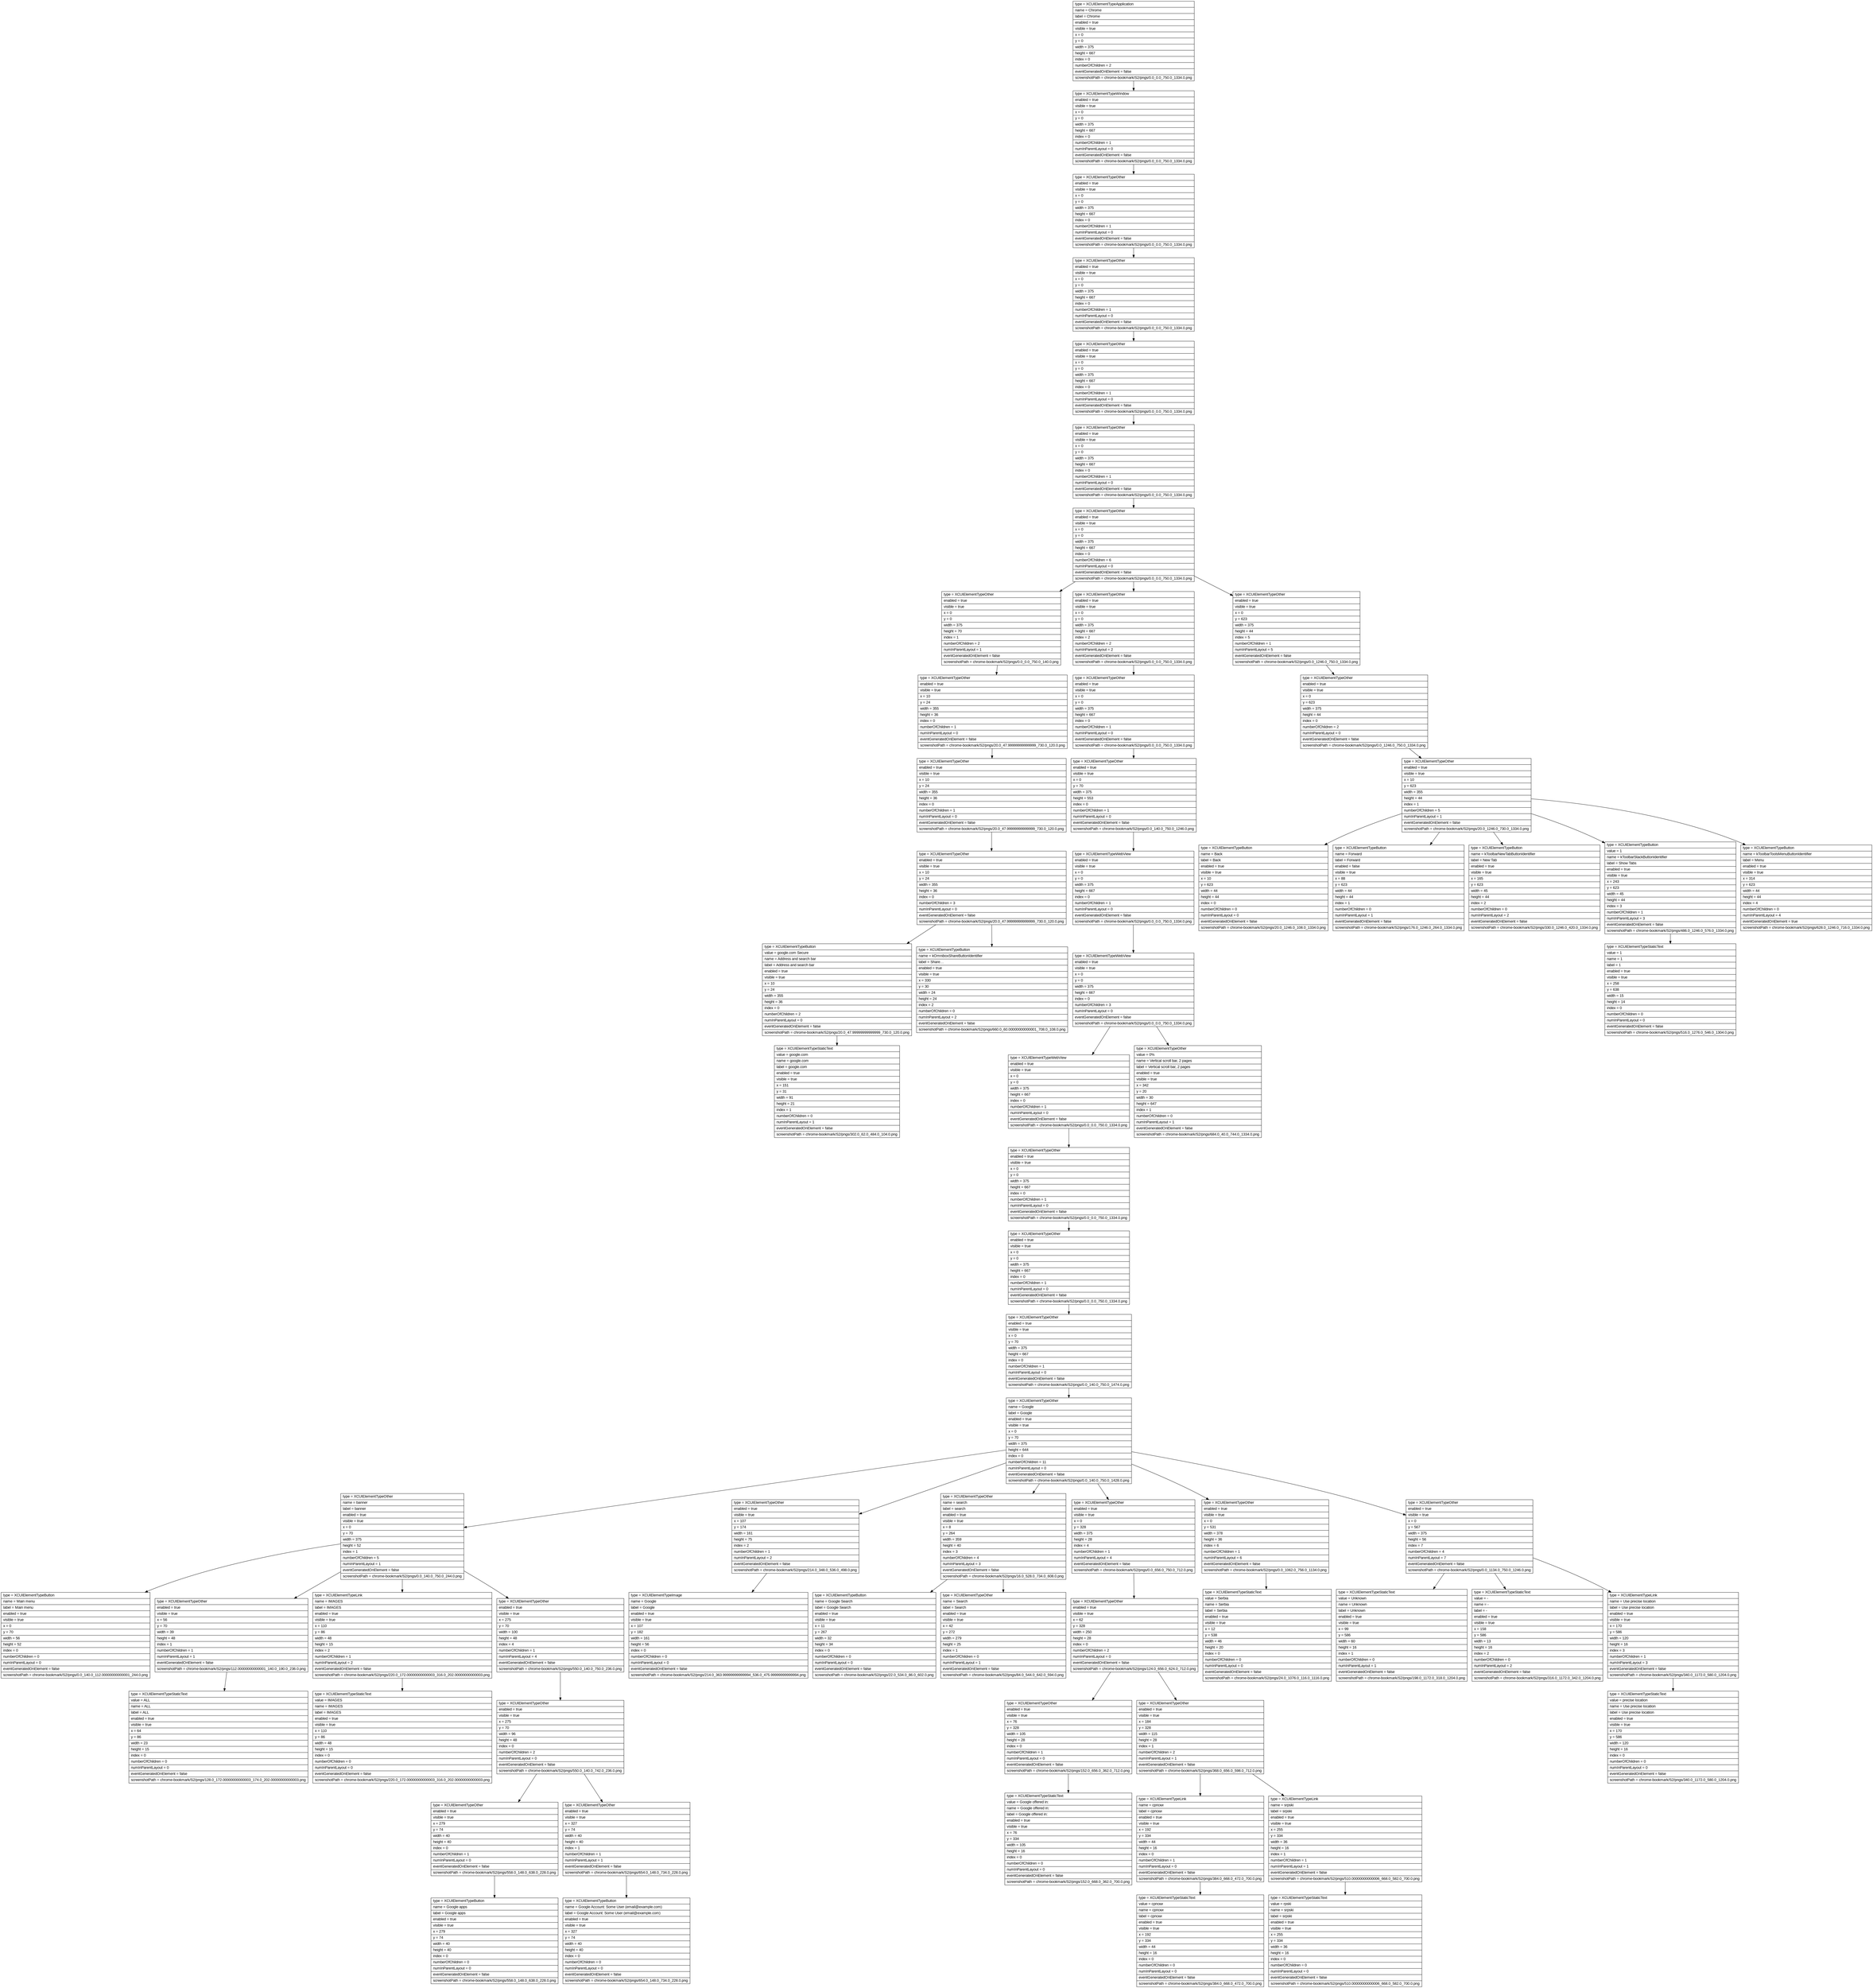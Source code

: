 digraph Layout {

	node [shape=record fontname=Arial];

	0	[label="{type = XCUIElementTypeApplication\l|name = Chrome\l|label = Chrome\l|enabled = true\l|visible = true\l|x = 0\l|y = 0\l|width = 375\l|height = 667\l|index = 0\l|numberOfChildren = 2\l|eventGeneratedOnElement = false \l|screenshotPath = chrome-bookmark/S2/pngs/0.0_0.0_750.0_1334.0.png\l}"]
	1	[label="{type = XCUIElementTypeWindow\l|enabled = true\l|visible = true\l|x = 0\l|y = 0\l|width = 375\l|height = 667\l|index = 0\l|numberOfChildren = 1\l|numInParentLayout = 0\l|eventGeneratedOnElement = false \l|screenshotPath = chrome-bookmark/S2/pngs/0.0_0.0_750.0_1334.0.png\l}"]
	2	[label="{type = XCUIElementTypeOther\l|enabled = true\l|visible = true\l|x = 0\l|y = 0\l|width = 375\l|height = 667\l|index = 0\l|numberOfChildren = 1\l|numInParentLayout = 0\l|eventGeneratedOnElement = false \l|screenshotPath = chrome-bookmark/S2/pngs/0.0_0.0_750.0_1334.0.png\l}"]
	3	[label="{type = XCUIElementTypeOther\l|enabled = true\l|visible = true\l|x = 0\l|y = 0\l|width = 375\l|height = 667\l|index = 0\l|numberOfChildren = 1\l|numInParentLayout = 0\l|eventGeneratedOnElement = false \l|screenshotPath = chrome-bookmark/S2/pngs/0.0_0.0_750.0_1334.0.png\l}"]
	4	[label="{type = XCUIElementTypeOther\l|enabled = true\l|visible = true\l|x = 0\l|y = 0\l|width = 375\l|height = 667\l|index = 0\l|numberOfChildren = 1\l|numInParentLayout = 0\l|eventGeneratedOnElement = false \l|screenshotPath = chrome-bookmark/S2/pngs/0.0_0.0_750.0_1334.0.png\l}"]
	5	[label="{type = XCUIElementTypeOther\l|enabled = true\l|visible = true\l|x = 0\l|y = 0\l|width = 375\l|height = 667\l|index = 0\l|numberOfChildren = 1\l|numInParentLayout = 0\l|eventGeneratedOnElement = false \l|screenshotPath = chrome-bookmark/S2/pngs/0.0_0.0_750.0_1334.0.png\l}"]
	6	[label="{type = XCUIElementTypeOther\l|enabled = true\l|visible = true\l|x = 0\l|y = 0\l|width = 375\l|height = 667\l|index = 0\l|numberOfChildren = 6\l|numInParentLayout = 0\l|eventGeneratedOnElement = false \l|screenshotPath = chrome-bookmark/S2/pngs/0.0_0.0_750.0_1334.0.png\l}"]
	7	[label="{type = XCUIElementTypeOther\l|enabled = true\l|visible = true\l|x = 0\l|y = 0\l|width = 375\l|height = 70\l|index = 1\l|numberOfChildren = 2\l|numInParentLayout = 1\l|eventGeneratedOnElement = false \l|screenshotPath = chrome-bookmark/S2/pngs/0.0_0.0_750.0_140.0.png\l}"]
	8	[label="{type = XCUIElementTypeOther\l|enabled = true\l|visible = true\l|x = 0\l|y = 0\l|width = 375\l|height = 667\l|index = 2\l|numberOfChildren = 2\l|numInParentLayout = 2\l|eventGeneratedOnElement = false \l|screenshotPath = chrome-bookmark/S2/pngs/0.0_0.0_750.0_1334.0.png\l}"]
	9	[label="{type = XCUIElementTypeOther\l|enabled = true\l|visible = true\l|x = 0\l|y = 623\l|width = 375\l|height = 44\l|index = 5\l|numberOfChildren = 1\l|numInParentLayout = 5\l|eventGeneratedOnElement = false \l|screenshotPath = chrome-bookmark/S2/pngs/0.0_1246.0_750.0_1334.0.png\l}"]
	10	[label="{type = XCUIElementTypeOther\l|enabled = true\l|visible = true\l|x = 10\l|y = 24\l|width = 355\l|height = 36\l|index = 0\l|numberOfChildren = 1\l|numInParentLayout = 0\l|eventGeneratedOnElement = false \l|screenshotPath = chrome-bookmark/S2/pngs/20.0_47.99999999999999_730.0_120.0.png\l}"]
	11	[label="{type = XCUIElementTypeOther\l|enabled = true\l|visible = true\l|x = 0\l|y = 0\l|width = 375\l|height = 667\l|index = 0\l|numberOfChildren = 1\l|numInParentLayout = 0\l|eventGeneratedOnElement = false \l|screenshotPath = chrome-bookmark/S2/pngs/0.0_0.0_750.0_1334.0.png\l}"]
	12	[label="{type = XCUIElementTypeOther\l|enabled = true\l|visible = true\l|x = 0\l|y = 623\l|width = 375\l|height = 44\l|index = 0\l|numberOfChildren = 2\l|numInParentLayout = 0\l|eventGeneratedOnElement = false \l|screenshotPath = chrome-bookmark/S2/pngs/0.0_1246.0_750.0_1334.0.png\l}"]
	13	[label="{type = XCUIElementTypeOther\l|enabled = true\l|visible = true\l|x = 10\l|y = 24\l|width = 355\l|height = 36\l|index = 0\l|numberOfChildren = 1\l|numInParentLayout = 0\l|eventGeneratedOnElement = false \l|screenshotPath = chrome-bookmark/S2/pngs/20.0_47.99999999999999_730.0_120.0.png\l}"]
	14	[label="{type = XCUIElementTypeOther\l|enabled = true\l|visible = true\l|x = 0\l|y = 70\l|width = 375\l|height = 553\l|index = 0\l|numberOfChildren = 1\l|numInParentLayout = 0\l|eventGeneratedOnElement = false \l|screenshotPath = chrome-bookmark/S2/pngs/0.0_140.0_750.0_1246.0.png\l}"]
	15	[label="{type = XCUIElementTypeOther\l|enabled = true\l|visible = true\l|x = 10\l|y = 623\l|width = 355\l|height = 44\l|index = 1\l|numberOfChildren = 5\l|numInParentLayout = 1\l|eventGeneratedOnElement = false \l|screenshotPath = chrome-bookmark/S2/pngs/20.0_1246.0_730.0_1334.0.png\l}"]
	16	[label="{type = XCUIElementTypeOther\l|enabled = true\l|visible = true\l|x = 10\l|y = 24\l|width = 355\l|height = 36\l|index = 0\l|numberOfChildren = 3\l|numInParentLayout = 0\l|eventGeneratedOnElement = false \l|screenshotPath = chrome-bookmark/S2/pngs/20.0_47.99999999999999_730.0_120.0.png\l}"]
	17	[label="{type = XCUIElementTypeWebView\l|enabled = true\l|visible = true\l|x = 0\l|y = 0\l|width = 375\l|height = 667\l|index = 0\l|numberOfChildren = 1\l|numInParentLayout = 0\l|eventGeneratedOnElement = false \l|screenshotPath = chrome-bookmark/S2/pngs/0.0_0.0_750.0_1334.0.png\l}"]
	18	[label="{type = XCUIElementTypeButton\l|name = Back\l|label = Back\l|enabled = true\l|visible = true\l|x = 10\l|y = 623\l|width = 44\l|height = 44\l|index = 0\l|numberOfChildren = 0\l|numInParentLayout = 0\l|eventGeneratedOnElement = false \l|screenshotPath = chrome-bookmark/S2/pngs/20.0_1246.0_108.0_1334.0.png\l}"]
	19	[label="{type = XCUIElementTypeButton\l|name = Forward\l|label = Forward\l|enabled = false\l|visible = true\l|x = 88\l|y = 623\l|width = 44\l|height = 44\l|index = 1\l|numberOfChildren = 0\l|numInParentLayout = 1\l|eventGeneratedOnElement = false \l|screenshotPath = chrome-bookmark/S2/pngs/176.0_1246.0_264.0_1334.0.png\l}"]
	20	[label="{type = XCUIElementTypeButton\l|name = kToolbarNewTabButtonIdentifier\l|label = New Tab\l|enabled = true\l|visible = true\l|x = 165\l|y = 623\l|width = 45\l|height = 44\l|index = 2\l|numberOfChildren = 0\l|numInParentLayout = 2\l|eventGeneratedOnElement = false \l|screenshotPath = chrome-bookmark/S2/pngs/330.0_1246.0_420.0_1334.0.png\l}"]
	21	[label="{type = XCUIElementTypeButton\l|value = 1\l|name = kToolbarStackButtonIdentifier\l|label = Show Tabs\l|enabled = true\l|visible = true\l|x = 243\l|y = 623\l|width = 45\l|height = 44\l|index = 3\l|numberOfChildren = 1\l|numInParentLayout = 3\l|eventGeneratedOnElement = false \l|screenshotPath = chrome-bookmark/S2/pngs/486.0_1246.0_576.0_1334.0.png\l}"]
	22	[label="{type = XCUIElementTypeButton\l|name = kToolbarToolsMenuButtonIdentifier\l|label = Menu\l|enabled = true\l|visible = true\l|x = 314\l|y = 623\l|width = 44\l|height = 44\l|index = 4\l|numberOfChildren = 0\l|numInParentLayout = 4\l|eventGeneratedOnElement = true \l|screenshotPath = chrome-bookmark/S2/pngs/628.0_1246.0_716.0_1334.0.png\l}"]
	23	[label="{type = XCUIElementTypeButton\l|value = google.com Secure\l|name = Address and search bar\l|label = Address and search bar\l|enabled = true\l|visible = true\l|x = 10\l|y = 24\l|width = 355\l|height = 36\l|index = 0\l|numberOfChildren = 2\l|numInParentLayout = 0\l|eventGeneratedOnElement = false \l|screenshotPath = chrome-bookmark/S2/pngs/20.0_47.99999999999999_730.0_120.0.png\l}"]
	24	[label="{type = XCUIElementTypeButton\l|name = kOmniboxShareButtonIdentifier\l|label = Share…\l|enabled = true\l|visible = true\l|x = 330\l|y = 30\l|width = 24\l|height = 24\l|index = 2\l|numberOfChildren = 0\l|numInParentLayout = 2\l|eventGeneratedOnElement = false \l|screenshotPath = chrome-bookmark/S2/pngs/660.0_60.00000000000001_708.0_108.0.png\l}"]
	25	[label="{type = XCUIElementTypeWebView\l|enabled = true\l|visible = true\l|x = 0\l|y = 0\l|width = 375\l|height = 667\l|index = 0\l|numberOfChildren = 3\l|numInParentLayout = 0\l|eventGeneratedOnElement = false \l|screenshotPath = chrome-bookmark/S2/pngs/0.0_0.0_750.0_1334.0.png\l}"]
	26	[label="{type = XCUIElementTypeStaticText\l|value = 1\l|name = 1\l|label = 1\l|enabled = true\l|visible = true\l|x = 258\l|y = 638\l|width = 15\l|height = 14\l|index = 0\l|numberOfChildren = 0\l|numInParentLayout = 0\l|eventGeneratedOnElement = false \l|screenshotPath = chrome-bookmark/S2/pngs/516.0_1276.0_546.0_1304.0.png\l}"]
	27	[label="{type = XCUIElementTypeStaticText\l|value = google.com\l|name = google.com\l|label = google.com\l|enabled = true\l|visible = true\l|x = 151\l|y = 31\l|width = 91\l|height = 21\l|index = 1\l|numberOfChildren = 0\l|numInParentLayout = 1\l|eventGeneratedOnElement = false \l|screenshotPath = chrome-bookmark/S2/pngs/302.0_62.0_484.0_104.0.png\l}"]
	28	[label="{type = XCUIElementTypeWebView\l|enabled = true\l|visible = true\l|x = 0\l|y = 0\l|width = 375\l|height = 667\l|index = 0\l|numberOfChildren = 1\l|numInParentLayout = 0\l|eventGeneratedOnElement = false \l|screenshotPath = chrome-bookmark/S2/pngs/0.0_0.0_750.0_1334.0.png\l}"]
	29	[label="{type = XCUIElementTypeOther\l|value = 0%\l|name = Vertical scroll bar, 2 pages\l|label = Vertical scroll bar, 2 pages\l|enabled = true\l|visible = true\l|x = 342\l|y = 20\l|width = 30\l|height = 647\l|index = 1\l|numberOfChildren = 0\l|numInParentLayout = 1\l|eventGeneratedOnElement = false \l|screenshotPath = chrome-bookmark/S2/pngs/684.0_40.0_744.0_1334.0.png\l}"]
	30	[label="{type = XCUIElementTypeOther\l|enabled = true\l|visible = true\l|x = 0\l|y = 0\l|width = 375\l|height = 667\l|index = 0\l|numberOfChildren = 1\l|numInParentLayout = 0\l|eventGeneratedOnElement = false \l|screenshotPath = chrome-bookmark/S2/pngs/0.0_0.0_750.0_1334.0.png\l}"]
	31	[label="{type = XCUIElementTypeOther\l|enabled = true\l|visible = true\l|x = 0\l|y = 0\l|width = 375\l|height = 667\l|index = 0\l|numberOfChildren = 1\l|numInParentLayout = 0\l|eventGeneratedOnElement = false \l|screenshotPath = chrome-bookmark/S2/pngs/0.0_0.0_750.0_1334.0.png\l}"]
	32	[label="{type = XCUIElementTypeOther\l|enabled = true\l|visible = true\l|x = 0\l|y = 70\l|width = 375\l|height = 667\l|index = 0\l|numberOfChildren = 1\l|numInParentLayout = 0\l|eventGeneratedOnElement = false \l|screenshotPath = chrome-bookmark/S2/pngs/0.0_140.0_750.0_1474.0.png\l}"]
	33	[label="{type = XCUIElementTypeOther\l|name = Google\l|label = Google\l|enabled = true\l|visible = true\l|x = 0\l|y = 70\l|width = 375\l|height = 644\l|index = 0\l|numberOfChildren = 11\l|numInParentLayout = 0\l|eventGeneratedOnElement = false \l|screenshotPath = chrome-bookmark/S2/pngs/0.0_140.0_750.0_1428.0.png\l}"]
	34	[label="{type = XCUIElementTypeOther\l|name = banner\l|label = banner\l|enabled = true\l|visible = true\l|x = 0\l|y = 70\l|width = 375\l|height = 52\l|index = 1\l|numberOfChildren = 5\l|numInParentLayout = 1\l|eventGeneratedOnElement = false \l|screenshotPath = chrome-bookmark/S2/pngs/0.0_140.0_750.0_244.0.png\l}"]
	35	[label="{type = XCUIElementTypeOther\l|enabled = true\l|visible = true\l|x = 107\l|y = 174\l|width = 161\l|height = 75\l|index = 2\l|numberOfChildren = 1\l|numInParentLayout = 2\l|eventGeneratedOnElement = false \l|screenshotPath = chrome-bookmark/S2/pngs/214.0_348.0_536.0_498.0.png\l}"]
	36	[label="{type = XCUIElementTypeOther\l|name = search\l|label = search\l|enabled = true\l|visible = true\l|x = 8\l|y = 264\l|width = 359\l|height = 40\l|index = 3\l|numberOfChildren = 4\l|numInParentLayout = 3\l|eventGeneratedOnElement = false \l|screenshotPath = chrome-bookmark/S2/pngs/16.0_528.0_734.0_608.0.png\l}"]
	37	[label="{type = XCUIElementTypeOther\l|enabled = true\l|visible = true\l|x = 0\l|y = 328\l|width = 375\l|height = 28\l|index = 4\l|numberOfChildren = 1\l|numInParentLayout = 4\l|eventGeneratedOnElement = false \l|screenshotPath = chrome-bookmark/S2/pngs/0.0_656.0_750.0_712.0.png\l}"]
	38	[label="{type = XCUIElementTypeOther\l|enabled = true\l|visible = true\l|x = 0\l|y = 531\l|width = 378\l|height = 36\l|index = 6\l|numberOfChildren = 1\l|numInParentLayout = 6\l|eventGeneratedOnElement = false \l|screenshotPath = chrome-bookmark/S2/pngs/0.0_1062.0_756.0_1134.0.png\l}"]
	39	[label="{type = XCUIElementTypeOther\l|enabled = true\l|visible = true\l|x = 0\l|y = 567\l|width = 375\l|height = 56\l|index = 7\l|numberOfChildren = 4\l|numInParentLayout = 7\l|eventGeneratedOnElement = false \l|screenshotPath = chrome-bookmark/S2/pngs/0.0_1134.0_750.0_1246.0.png\l}"]
	40	[label="{type = XCUIElementTypeButton\l|name = Main menu\l|label = Main menu\l|enabled = true\l|visible = true\l|x = 0\l|y = 70\l|width = 56\l|height = 52\l|index = 0\l|numberOfChildren = 0\l|numInParentLayout = 0\l|eventGeneratedOnElement = false \l|screenshotPath = chrome-bookmark/S2/pngs/0.0_140.0_112.00000000000001_244.0.png\l}"]
	41	[label="{type = XCUIElementTypeOther\l|enabled = true\l|visible = true\l|x = 56\l|y = 70\l|width = 39\l|height = 48\l|index = 1\l|numberOfChildren = 1\l|numInParentLayout = 1\l|eventGeneratedOnElement = false \l|screenshotPath = chrome-bookmark/S2/pngs/112.00000000000001_140.0_190.0_236.0.png\l}"]
	42	[label="{type = XCUIElementTypeLink\l|name = IMAGES\l|label = IMAGES\l|enabled = true\l|visible = true\l|x = 110\l|y = 86\l|width = 48\l|height = 15\l|index = 2\l|numberOfChildren = 1\l|numInParentLayout = 2\l|eventGeneratedOnElement = false \l|screenshotPath = chrome-bookmark/S2/pngs/220.0_172.00000000000003_316.0_202.00000000000003.png\l}"]
	43	[label="{type = XCUIElementTypeOther\l|enabled = true\l|visible = true\l|x = 275\l|y = 70\l|width = 100\l|height = 48\l|index = 4\l|numberOfChildren = 1\l|numInParentLayout = 4\l|eventGeneratedOnElement = false \l|screenshotPath = chrome-bookmark/S2/pngs/550.0_140.0_750.0_236.0.png\l}"]
	44	[label="{type = XCUIElementTypeImage\l|name = Google\l|label = Google\l|enabled = true\l|visible = true\l|x = 107\l|y = 182\l|width = 161\l|height = 56\l|index = 0\l|numberOfChildren = 0\l|numInParentLayout = 0\l|eventGeneratedOnElement = false \l|screenshotPath = chrome-bookmark/S2/pngs/214.0_363.99999999999994_536.0_475.99999999999994.png\l}"]
	45	[label="{type = XCUIElementTypeButton\l|name = Google Search\l|label = Google Search\l|enabled = true\l|visible = true\l|x = 11\l|y = 267\l|width = 32\l|height = 34\l|index = 0\l|numberOfChildren = 0\l|numInParentLayout = 0\l|eventGeneratedOnElement = false \l|screenshotPath = chrome-bookmark/S2/pngs/22.0_534.0_86.0_602.0.png\l}"]
	46	[label="{type = XCUIElementTypeOther\l|name = Search\l|label = Search\l|enabled = true\l|visible = true\l|x = 42\l|y = 272\l|width = 279\l|height = 25\l|index = 1\l|numberOfChildren = 0\l|numInParentLayout = 1\l|eventGeneratedOnElement = false \l|screenshotPath = chrome-bookmark/S2/pngs/84.0_544.0_642.0_594.0.png\l}"]
	47	[label="{type = XCUIElementTypeOther\l|enabled = true\l|visible = true\l|x = 62\l|y = 328\l|width = 250\l|height = 28\l|index = 0\l|numberOfChildren = 2\l|numInParentLayout = 0\l|eventGeneratedOnElement = false \l|screenshotPath = chrome-bookmark/S2/pngs/124.0_656.0_624.0_712.0.png\l}"]
	48	[label="{type = XCUIElementTypeStaticText\l|value = Serbia\l|name = Serbia\l|label = Serbia\l|enabled = true\l|visible = true\l|x = 12\l|y = 538\l|width = 46\l|height = 20\l|index = 0\l|numberOfChildren = 0\l|numInParentLayout = 0\l|eventGeneratedOnElement = false \l|screenshotPath = chrome-bookmark/S2/pngs/24.0_1076.0_116.0_1116.0.png\l}"]
	49	[label="{type = XCUIElementTypeStaticText\l|value = Unknown\l|name = Unknown\l|label = Unknown\l|enabled = true\l|visible = true\l|x = 99\l|y = 586\l|width = 60\l|height = 16\l|index = 1\l|numberOfChildren = 0\l|numInParentLayout = 1\l|eventGeneratedOnElement = false \l|screenshotPath = chrome-bookmark/S2/pngs/198.0_1172.0_318.0_1204.0.png\l}"]
	50	[label="{type = XCUIElementTypeStaticText\l|value = -\l|name = -\l|label = -\l|enabled = true\l|visible = true\l|x = 158\l|y = 586\l|width = 13\l|height = 16\l|index = 2\l|numberOfChildren = 0\l|numInParentLayout = 2\l|eventGeneratedOnElement = false \l|screenshotPath = chrome-bookmark/S2/pngs/316.0_1172.0_342.0_1204.0.png\l}"]
	51	[label="{type = XCUIElementTypeLink\l|name = Use precise location\l|label = Use precise location\l|enabled = true\l|visible = true\l|x = 170\l|y = 586\l|width = 120\l|height = 16\l|index = 3\l|numberOfChildren = 1\l|numInParentLayout = 3\l|eventGeneratedOnElement = false \l|screenshotPath = chrome-bookmark/S2/pngs/340.0_1172.0_580.0_1204.0.png\l}"]
	52	[label="{type = XCUIElementTypeStaticText\l|value = ALL\l|name = ALL\l|label = ALL\l|enabled = true\l|visible = true\l|x = 64\l|y = 86\l|width = 23\l|height = 15\l|index = 0\l|numberOfChildren = 0\l|numInParentLayout = 0\l|eventGeneratedOnElement = false \l|screenshotPath = chrome-bookmark/S2/pngs/128.0_172.00000000000003_174.0_202.00000000000003.png\l}"]
	53	[label="{type = XCUIElementTypeStaticText\l|value = IMAGES\l|name = IMAGES\l|label = IMAGES\l|enabled = true\l|visible = true\l|x = 110\l|y = 86\l|width = 48\l|height = 15\l|index = 0\l|numberOfChildren = 0\l|numInParentLayout = 0\l|eventGeneratedOnElement = false \l|screenshotPath = chrome-bookmark/S2/pngs/220.0_172.00000000000003_316.0_202.00000000000003.png\l}"]
	54	[label="{type = XCUIElementTypeOther\l|enabled = true\l|visible = true\l|x = 275\l|y = 70\l|width = 96\l|height = 48\l|index = 0\l|numberOfChildren = 2\l|numInParentLayout = 0\l|eventGeneratedOnElement = false \l|screenshotPath = chrome-bookmark/S2/pngs/550.0_140.0_742.0_236.0.png\l}"]
	55	[label="{type = XCUIElementTypeOther\l|enabled = true\l|visible = true\l|x = 76\l|y = 328\l|width = 105\l|height = 28\l|index = 0\l|numberOfChildren = 1\l|numInParentLayout = 0\l|eventGeneratedOnElement = false \l|screenshotPath = chrome-bookmark/S2/pngs/152.0_656.0_362.0_712.0.png\l}"]
	56	[label="{type = XCUIElementTypeOther\l|enabled = true\l|visible = true\l|x = 184\l|y = 328\l|width = 115\l|height = 28\l|index = 1\l|numberOfChildren = 2\l|numInParentLayout = 1\l|eventGeneratedOnElement = false \l|screenshotPath = chrome-bookmark/S2/pngs/368.0_656.0_598.0_712.0.png\l}"]
	57	[label="{type = XCUIElementTypeStaticText\l|value =  precise location\l|name = Use precise location\l|label = Use precise location\l|enabled = true\l|visible = true\l|x = 170\l|y = 586\l|width = 120\l|height = 16\l|index = 0\l|numberOfChildren = 0\l|numInParentLayout = 0\l|eventGeneratedOnElement = false \l|screenshotPath = chrome-bookmark/S2/pngs/340.0_1172.0_580.0_1204.0.png\l}"]
	58	[label="{type = XCUIElementTypeOther\l|enabled = true\l|visible = true\l|x = 279\l|y = 74\l|width = 40\l|height = 40\l|index = 0\l|numberOfChildren = 1\l|numInParentLayout = 0\l|eventGeneratedOnElement = false \l|screenshotPath = chrome-bookmark/S2/pngs/558.0_148.0_638.0_228.0.png\l}"]
	59	[label="{type = XCUIElementTypeOther\l|enabled = true\l|visible = true\l|x = 327\l|y = 74\l|width = 40\l|height = 40\l|index = 1\l|numberOfChildren = 1\l|numInParentLayout = 1\l|eventGeneratedOnElement = false \l|screenshotPath = chrome-bookmark/S2/pngs/654.0_148.0_734.0_228.0.png\l}"]
	60	[label="{type = XCUIElementTypeStaticText\l|value = Google offered in:\l|name = Google offered in:\l|label = Google offered in:\l|enabled = true\l|visible = true\l|x = 76\l|y = 334\l|width = 105\l|height = 16\l|index = 0\l|numberOfChildren = 0\l|numInParentLayout = 0\l|eventGeneratedOnElement = false \l|screenshotPath = chrome-bookmark/S2/pngs/152.0_668.0_362.0_700.0.png\l}"]
	61	[label="{type = XCUIElementTypeLink\l|name = српски\l|label = српски\l|enabled = true\l|visible = true\l|x = 192\l|y = 334\l|width = 44\l|height = 16\l|index = 0\l|numberOfChildren = 1\l|numInParentLayout = 0\l|eventGeneratedOnElement = false \l|screenshotPath = chrome-bookmark/S2/pngs/384.0_668.0_472.0_700.0.png\l}"]
	62	[label="{type = XCUIElementTypeLink\l|name = srpski\l|label = srpski\l|enabled = true\l|visible = true\l|x = 255\l|y = 334\l|width = 36\l|height = 16\l|index = 1\l|numberOfChildren = 1\l|numInParentLayout = 1\l|eventGeneratedOnElement = false \l|screenshotPath = chrome-bookmark/S2/pngs/510.00000000000006_668.0_582.0_700.0.png\l}"]
	63	[label="{type = XCUIElementTypeButton\l|name = Google apps\l|label = Google apps\l|enabled = true\l|visible = true\l|x = 279\l|y = 74\l|width = 40\l|height = 40\l|index = 0\l|numberOfChildren = 0\l|numInParentLayout = 0\l|eventGeneratedOnElement = false \l|screenshotPath = chrome-bookmark/S2/pngs/558.0_148.0_638.0_228.0.png\l}"]
	64	[label="{type = XCUIElementTypeButton\l|name = Google Account: Some User   (email@example.com)\l|label = Google Account: Some User   (email@example.com)\l|enabled = true\l|visible = true\l|x = 327\l|y = 74\l|width = 40\l|height = 40\l|index = 0\l|numberOfChildren = 0\l|numInParentLayout = 0\l|eventGeneratedOnElement = false \l|screenshotPath = chrome-bookmark/S2/pngs/654.0_148.0_734.0_228.0.png\l}"]
	65	[label="{type = XCUIElementTypeStaticText\l|value = српски\l|name = српски\l|label = српски\l|enabled = true\l|visible = true\l|x = 192\l|y = 334\l|width = 44\l|height = 16\l|index = 0\l|numberOfChildren = 0\l|numInParentLayout = 0\l|eventGeneratedOnElement = false \l|screenshotPath = chrome-bookmark/S2/pngs/384.0_668.0_472.0_700.0.png\l}"]
	66	[label="{type = XCUIElementTypeStaticText\l|value = rpski\l|name = srpski\l|label = srpski\l|enabled = true\l|visible = true\l|x = 255\l|y = 334\l|width = 36\l|height = 16\l|index = 0\l|numberOfChildren = 0\l|numInParentLayout = 0\l|eventGeneratedOnElement = false \l|screenshotPath = chrome-bookmark/S2/pngs/510.00000000000006_668.0_582.0_700.0.png\l}"]


	0 -> 1
	1 -> 2
	2 -> 3
	3 -> 4
	4 -> 5
	5 -> 6
	6 -> 7
	6 -> 8
	6 -> 9
	7 -> 10
	8 -> 11
	9 -> 12
	10 -> 13
	11 -> 14
	12 -> 15
	13 -> 16
	14 -> 17
	15 -> 18
	15 -> 19
	15 -> 20
	15 -> 21
	15 -> 22
	16 -> 23
	16 -> 24
	17 -> 25
	21 -> 26
	23 -> 27
	25 -> 28
	25 -> 29
	28 -> 30
	30 -> 31
	31 -> 32
	32 -> 33
	33 -> 34
	33 -> 35
	33 -> 36
	33 -> 37
	33 -> 38
	33 -> 39
	34 -> 40
	34 -> 41
	34 -> 42
	34 -> 43
	35 -> 44
	36 -> 45
	36 -> 46
	37 -> 47
	38 -> 48
	39 -> 49
	39 -> 50
	39 -> 51
	41 -> 52
	42 -> 53
	43 -> 54
	47 -> 55
	47 -> 56
	51 -> 57
	54 -> 58
	54 -> 59
	55 -> 60
	56 -> 61
	56 -> 62
	58 -> 63
	59 -> 64
	61 -> 65
	62 -> 66


}
